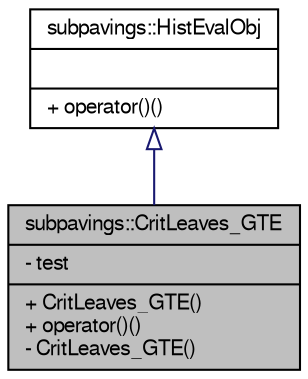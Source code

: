 digraph G
{
  edge [fontname="FreeSans",fontsize="10",labelfontname="FreeSans",labelfontsize="10"];
  node [fontname="FreeSans",fontsize="10",shape=record];
  Node1 [label="{subpavings::CritLeaves_GTE\n|- test\l|+ CritLeaves_GTE()\l+ operator()()\l- CritLeaves_GTE()\l}",height=0.2,width=0.4,color="black", fillcolor="grey75", style="filled" fontcolor="black"];
  Node2 -> Node1 [dir="back",color="midnightblue",fontsize="10",style="solid",arrowtail="onormal",fontname="FreeSans"];
  Node2 [label="{subpavings::HistEvalObj\n||+ operator()()\l}",height=0.2,width=0.4,color="black", fillcolor="white", style="filled",URL="$classsubpavings_1_1HistEvalObj.shtml",tooltip="A Virtual class providing a way to stop histogram changes."];
}
